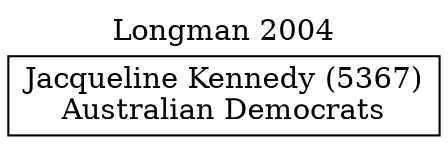 // House preference flow
digraph "Jacqueline Kennedy (5367)_Longman_2004" {
	graph [label="Longman 2004" labelloc=t mclimit=10]
	node [shape=box]
	"Jacqueline Kennedy (5367)" [label="Jacqueline Kennedy (5367)
Australian Democrats"]
}
